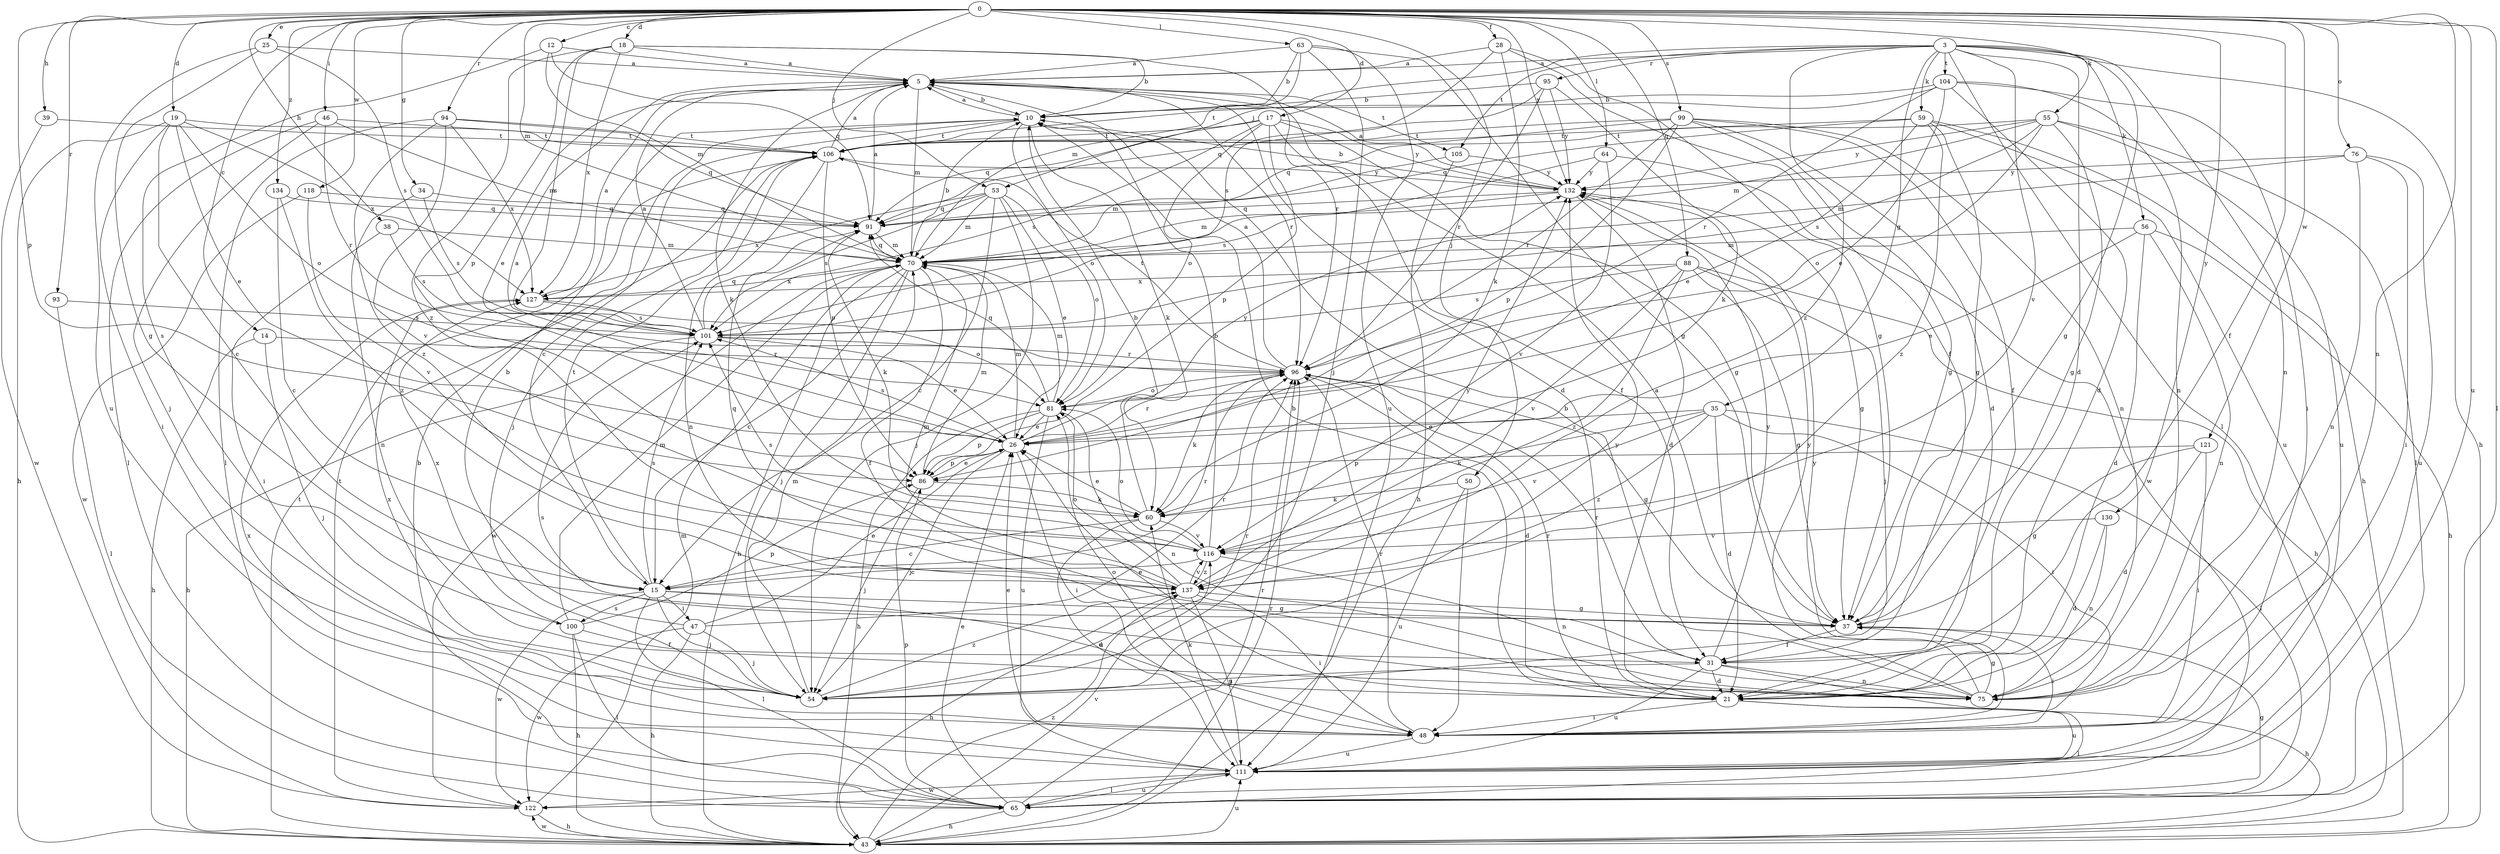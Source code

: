 strict digraph  {
0;
3;
5;
10;
12;
14;
15;
17;
18;
19;
21;
25;
26;
28;
31;
34;
35;
37;
38;
39;
43;
46;
47;
48;
50;
53;
54;
55;
56;
59;
60;
63;
64;
65;
70;
75;
76;
81;
86;
88;
91;
93;
94;
95;
96;
99;
100;
101;
104;
105;
106;
111;
116;
118;
121;
122;
127;
130;
132;
134;
137;
0 -> 12  [label=c];
0 -> 14  [label=c];
0 -> 17  [label=d];
0 -> 18  [label=d];
0 -> 19  [label=d];
0 -> 25  [label=e];
0 -> 28  [label=f];
0 -> 31  [label=f];
0 -> 34  [label=g];
0 -> 38  [label=h];
0 -> 39  [label=h];
0 -> 46  [label=i];
0 -> 50  [label=j];
0 -> 53  [label=j];
0 -> 55  [label=k];
0 -> 63  [label=l];
0 -> 64  [label=l];
0 -> 65  [label=l];
0 -> 70  [label=m];
0 -> 75  [label=n];
0 -> 76  [label=o];
0 -> 86  [label=p];
0 -> 88  [label=q];
0 -> 93  [label=r];
0 -> 94  [label=r];
0 -> 99  [label=s];
0 -> 111  [label=u];
0 -> 118  [label=w];
0 -> 121  [label=w];
0 -> 130  [label=y];
0 -> 132  [label=y];
0 -> 134  [label=z];
3 -> 5  [label=a];
3 -> 21  [label=d];
3 -> 35  [label=g];
3 -> 37  [label=g];
3 -> 43  [label=h];
3 -> 53  [label=j];
3 -> 56  [label=k];
3 -> 59  [label=k];
3 -> 65  [label=l];
3 -> 75  [label=n];
3 -> 95  [label=r];
3 -> 104  [label=t];
3 -> 105  [label=t];
3 -> 116  [label=v];
3 -> 137  [label=z];
5 -> 10  [label=b];
5 -> 21  [label=d];
5 -> 26  [label=e];
5 -> 60  [label=k];
5 -> 70  [label=m];
5 -> 96  [label=r];
5 -> 105  [label=t];
10 -> 5  [label=a];
10 -> 15  [label=c];
10 -> 60  [label=k];
10 -> 81  [label=o];
10 -> 106  [label=t];
12 -> 5  [label=a];
12 -> 70  [label=m];
12 -> 91  [label=q];
12 -> 100  [label=s];
14 -> 43  [label=h];
14 -> 54  [label=j];
14 -> 96  [label=r];
15 -> 21  [label=d];
15 -> 37  [label=g];
15 -> 47  [label=i];
15 -> 54  [label=j];
15 -> 65  [label=l];
15 -> 96  [label=r];
15 -> 100  [label=s];
15 -> 101  [label=s];
15 -> 106  [label=t];
15 -> 122  [label=w];
17 -> 31  [label=f];
17 -> 37  [label=g];
17 -> 81  [label=o];
17 -> 86  [label=p];
17 -> 91  [label=q];
17 -> 101  [label=s];
17 -> 106  [label=t];
17 -> 132  [label=y];
18 -> 5  [label=a];
18 -> 10  [label=b];
18 -> 86  [label=p];
18 -> 96  [label=r];
18 -> 101  [label=s];
18 -> 127  [label=x];
18 -> 137  [label=z];
19 -> 15  [label=c];
19 -> 26  [label=e];
19 -> 43  [label=h];
19 -> 48  [label=i];
19 -> 81  [label=o];
19 -> 106  [label=t];
19 -> 127  [label=x];
21 -> 10  [label=b];
21 -> 26  [label=e];
21 -> 48  [label=i];
21 -> 65  [label=l];
21 -> 96  [label=r];
21 -> 111  [label=u];
25 -> 5  [label=a];
25 -> 37  [label=g];
25 -> 101  [label=s];
25 -> 111  [label=u];
26 -> 5  [label=a];
26 -> 48  [label=i];
26 -> 54  [label=j];
26 -> 70  [label=m];
26 -> 86  [label=p];
26 -> 96  [label=r];
26 -> 101  [label=s];
26 -> 132  [label=y];
28 -> 5  [label=a];
28 -> 31  [label=f];
28 -> 37  [label=g];
28 -> 60  [label=k];
28 -> 101  [label=s];
31 -> 21  [label=d];
31 -> 43  [label=h];
31 -> 54  [label=j];
31 -> 75  [label=n];
31 -> 96  [label=r];
31 -> 111  [label=u];
31 -> 132  [label=y];
34 -> 75  [label=n];
34 -> 91  [label=q];
34 -> 101  [label=s];
35 -> 21  [label=d];
35 -> 26  [label=e];
35 -> 48  [label=i];
35 -> 60  [label=k];
35 -> 65  [label=l];
35 -> 116  [label=v];
35 -> 137  [label=z];
37 -> 31  [label=f];
37 -> 48  [label=i];
38 -> 48  [label=i];
38 -> 70  [label=m];
38 -> 101  [label=s];
39 -> 106  [label=t];
39 -> 122  [label=w];
43 -> 96  [label=r];
43 -> 106  [label=t];
43 -> 111  [label=u];
43 -> 116  [label=v];
43 -> 122  [label=w];
43 -> 137  [label=z];
46 -> 54  [label=j];
46 -> 65  [label=l];
46 -> 70  [label=m];
46 -> 96  [label=r];
46 -> 106  [label=t];
47 -> 10  [label=b];
47 -> 26  [label=e];
47 -> 43  [label=h];
47 -> 54  [label=j];
47 -> 96  [label=r];
47 -> 122  [label=w];
48 -> 26  [label=e];
48 -> 81  [label=o];
48 -> 96  [label=r];
48 -> 111  [label=u];
48 -> 132  [label=y];
50 -> 48  [label=i];
50 -> 60  [label=k];
50 -> 111  [label=u];
53 -> 15  [label=c];
53 -> 26  [label=e];
53 -> 54  [label=j];
53 -> 70  [label=m];
53 -> 81  [label=o];
53 -> 91  [label=q];
53 -> 101  [label=s];
53 -> 127  [label=x];
54 -> 70  [label=m];
54 -> 96  [label=r];
54 -> 127  [label=x];
54 -> 132  [label=y];
54 -> 137  [label=z];
55 -> 37  [label=g];
55 -> 65  [label=l];
55 -> 70  [label=m];
55 -> 81  [label=o];
55 -> 101  [label=s];
55 -> 106  [label=t];
55 -> 111  [label=u];
55 -> 132  [label=y];
56 -> 21  [label=d];
56 -> 26  [label=e];
56 -> 43  [label=h];
56 -> 70  [label=m];
56 -> 75  [label=n];
59 -> 26  [label=e];
59 -> 37  [label=g];
59 -> 43  [label=h];
59 -> 91  [label=q];
59 -> 106  [label=t];
59 -> 111  [label=u];
59 -> 137  [label=z];
60 -> 10  [label=b];
60 -> 15  [label=c];
60 -> 26  [label=e];
60 -> 111  [label=u];
60 -> 116  [label=v];
63 -> 5  [label=a];
63 -> 10  [label=b];
63 -> 37  [label=g];
63 -> 54  [label=j];
63 -> 70  [label=m];
63 -> 111  [label=u];
64 -> 101  [label=s];
64 -> 116  [label=v];
64 -> 122  [label=w];
64 -> 132  [label=y];
65 -> 10  [label=b];
65 -> 26  [label=e];
65 -> 37  [label=g];
65 -> 43  [label=h];
65 -> 86  [label=p];
65 -> 96  [label=r];
65 -> 111  [label=u];
70 -> 10  [label=b];
70 -> 15  [label=c];
70 -> 31  [label=f];
70 -> 43  [label=h];
70 -> 54  [label=j];
70 -> 91  [label=q];
70 -> 122  [label=w];
70 -> 127  [label=x];
75 -> 5  [label=a];
75 -> 10  [label=b];
75 -> 37  [label=g];
75 -> 101  [label=s];
75 -> 132  [label=y];
76 -> 48  [label=i];
76 -> 70  [label=m];
76 -> 75  [label=n];
76 -> 111  [label=u];
76 -> 132  [label=y];
81 -> 26  [label=e];
81 -> 43  [label=h];
81 -> 70  [label=m];
81 -> 75  [label=n];
81 -> 86  [label=p];
81 -> 91  [label=q];
81 -> 111  [label=u];
86 -> 26  [label=e];
86 -> 54  [label=j];
86 -> 60  [label=k];
86 -> 70  [label=m];
88 -> 37  [label=g];
88 -> 43  [label=h];
88 -> 54  [label=j];
88 -> 101  [label=s];
88 -> 116  [label=v];
88 -> 127  [label=x];
88 -> 137  [label=z];
91 -> 5  [label=a];
91 -> 60  [label=k];
91 -> 70  [label=m];
93 -> 65  [label=l];
93 -> 101  [label=s];
94 -> 65  [label=l];
94 -> 91  [label=q];
94 -> 106  [label=t];
94 -> 116  [label=v];
94 -> 127  [label=x];
94 -> 137  [label=z];
95 -> 10  [label=b];
95 -> 60  [label=k];
95 -> 91  [label=q];
95 -> 96  [label=r];
95 -> 132  [label=y];
96 -> 5  [label=a];
96 -> 21  [label=d];
96 -> 37  [label=g];
96 -> 60  [label=k];
96 -> 81  [label=o];
96 -> 106  [label=t];
99 -> 21  [label=d];
99 -> 31  [label=f];
99 -> 37  [label=g];
99 -> 75  [label=n];
99 -> 86  [label=p];
99 -> 91  [label=q];
99 -> 96  [label=r];
99 -> 106  [label=t];
100 -> 31  [label=f];
100 -> 43  [label=h];
100 -> 65  [label=l];
100 -> 70  [label=m];
100 -> 86  [label=p];
100 -> 127  [label=x];
101 -> 5  [label=a];
101 -> 26  [label=e];
101 -> 43  [label=h];
101 -> 91  [label=q];
101 -> 96  [label=r];
104 -> 10  [label=b];
104 -> 21  [label=d];
104 -> 26  [label=e];
104 -> 48  [label=i];
104 -> 75  [label=n];
104 -> 96  [label=r];
104 -> 106  [label=t];
105 -> 43  [label=h];
105 -> 70  [label=m];
105 -> 132  [label=y];
106 -> 5  [label=a];
106 -> 54  [label=j];
106 -> 75  [label=n];
106 -> 86  [label=p];
106 -> 132  [label=y];
111 -> 60  [label=k];
111 -> 65  [label=l];
111 -> 122  [label=w];
111 -> 127  [label=x];
116 -> 10  [label=b];
116 -> 15  [label=c];
116 -> 75  [label=n];
116 -> 81  [label=o];
116 -> 101  [label=s];
116 -> 137  [label=z];
118 -> 91  [label=q];
118 -> 116  [label=v];
118 -> 122  [label=w];
121 -> 21  [label=d];
121 -> 37  [label=g];
121 -> 48  [label=i];
121 -> 86  [label=p];
122 -> 43  [label=h];
122 -> 70  [label=m];
122 -> 106  [label=t];
127 -> 5  [label=a];
127 -> 81  [label=o];
127 -> 101  [label=s];
130 -> 21  [label=d];
130 -> 75  [label=n];
130 -> 116  [label=v];
132 -> 5  [label=a];
132 -> 10  [label=b];
132 -> 21  [label=d];
132 -> 37  [label=g];
132 -> 70  [label=m];
132 -> 91  [label=q];
134 -> 15  [label=c];
134 -> 91  [label=q];
134 -> 137  [label=z];
137 -> 37  [label=g];
137 -> 43  [label=h];
137 -> 48  [label=i];
137 -> 70  [label=m];
137 -> 81  [label=o];
137 -> 91  [label=q];
137 -> 111  [label=u];
137 -> 116  [label=v];
137 -> 132  [label=y];
}
